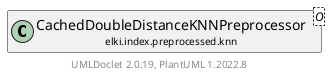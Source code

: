 @startuml
    remove .*\.(Instance|Par|Parameterizer|Factory)$
    set namespaceSeparator none
    hide empty fields
    hide empty methods

    class "<size:14>CachedDoubleDistanceKNNPreprocessor.Factory\n<size:10>elki.index.preprocessed.knn" as elki.index.preprocessed.knn.CachedDoubleDistanceKNNPreprocessor.Factory<O> [[CachedDoubleDistanceKNNPreprocessor.Factory.html]] {
        -filename: Path
        +Factory(int, Distance<? super O>, Path)
        +instantiate(Relation<O>): CachedDoubleDistanceKNNPreprocessor<O>
    }

    abstract class "<size:14>AbstractMaterializeKNNPreprocessor.Factory\n<size:10>elki.index.preprocessed.knn" as elki.index.preprocessed.knn.AbstractMaterializeKNNPreprocessor.Factory<O> [[AbstractMaterializeKNNPreprocessor.Factory.html]] {
        {abstract} +instantiate(Relation<O>): AbstractMaterializeKNNPreprocessor<O>
    }
    class "<size:14>CachedDoubleDistanceKNNPreprocessor\n<size:10>elki.index.preprocessed.knn" as elki.index.preprocessed.knn.CachedDoubleDistanceKNNPreprocessor<O> [[CachedDoubleDistanceKNNPreprocessor.html]]
    class "<size:14>CachedDoubleDistanceKNNPreprocessor.Factory.Par\n<size:10>elki.index.preprocessed.knn" as elki.index.preprocessed.knn.CachedDoubleDistanceKNNPreprocessor.Factory.Par<O> [[CachedDoubleDistanceKNNPreprocessor.Factory.Par.html]]

    elki.index.preprocessed.knn.AbstractMaterializeKNNPreprocessor.Factory <|-- elki.index.preprocessed.knn.CachedDoubleDistanceKNNPreprocessor.Factory
    elki.index.preprocessed.knn.CachedDoubleDistanceKNNPreprocessor +-- elki.index.preprocessed.knn.CachedDoubleDistanceKNNPreprocessor.Factory
    elki.index.preprocessed.knn.CachedDoubleDistanceKNNPreprocessor.Factory +-- elki.index.preprocessed.knn.CachedDoubleDistanceKNNPreprocessor.Factory.Par

    center footer UMLDoclet 2.0.19, PlantUML 1.2022.8
@enduml
